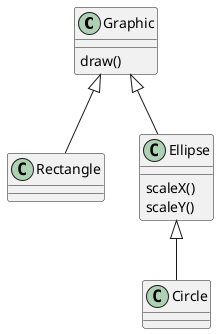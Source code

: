 @startuml liskov

class Graphic {
    draw()
}

class Rectangle {

}

class Ellipse {
    scaleX()
    scaleY()
}

class Circle {

}


Graphic <|-- Rectangle
Graphic <|-- Ellipse
Ellipse <|-- Circle

@enduml
